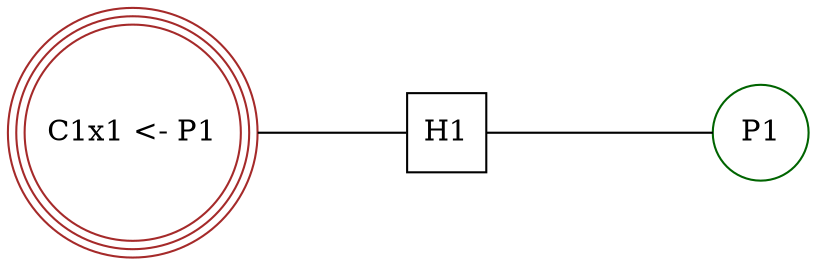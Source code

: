 digraph finite_state_machine {
	layout="circo"
	edge [ arrowhead=none ];

	subgraph hubs { // all hubs should be listed here
		// hub nodes should follow format H + index 
		rank=min
		node [shape = square];
		H1;
	}

	subgraph producers { // all producers are listed here
		// producer nodes should follow format P + index
		node [shape = circle, color = darkgreen, rank = 2];
		P1; 

		P1 -> H1
	}

	subgraph consumers { // all consumer clusters are lister here
		// consumer cluster nodes should follow format C + index
		// the label for consumer cluster should follow format:
		// 		Cx<number of consumers> <- <producer id> [<producer id>, ...]
		node [shape = circle, peripheries=3, color = brown, width=1];
		C1 [label = "C1x1 <- P1"]

		C1 -> H1
	}
}
